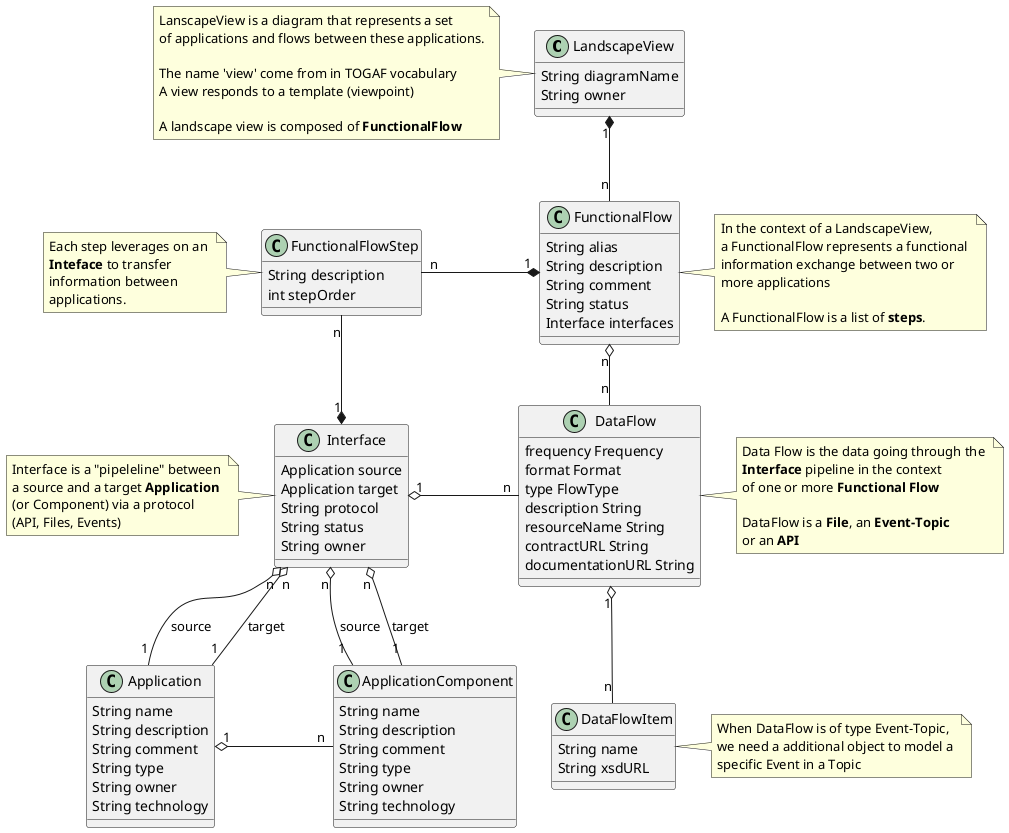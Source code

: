 @startuml
LandscapeView "1" *-down- "n" FunctionalFlow
FunctionalFlow "1" *-left- "n" FunctionalFlowStep  : \t\t\t
FunctionalFlowStep "n" --* "1" Interface
DataFlow "n" -left-o "1" Interface
DataFlow "1" o-down- "n" DataFlowItem
DataFlow "n" -up-o "n" FunctionalFlow

Interface "n" o-- "1" Application : source
Interface "n" o-- "1" Application : target
Interface "n" o-- "1" ApplicationComponent : source
Interface "n" o-- "1" ApplicationComponent : target

Application "1" o-right- "n" ApplicationComponent : \t\t\t



Class LandscapeView {
   String diagramName 
   String owner
}
note left of LandscapeView
  LanscapeView is a diagram that represents a set 
  of applications and flows between these applications.
  
  The name 'view' come from in TOGAF vocabulary
  A view responds to a template (viewpoint)

  A landscape view is composed of <b>FunctionalFlow</b>
end note 

Class FunctionalFlow {
   String alias
   String description
   String comment
   String status
	Interface interfaces
}
note right of FunctionalFlow
  In the context of a LandscapeView,
  a FunctionalFlow represents a functional 
  information exchange between two or 
  more applications
  
  A FunctionalFlow is a list of <b>steps</b>. 
end note 

Class FunctionalFlowStep {
   String description
   int stepOrder
}

note left of FunctionalFlowStep
  Each step leverages on an 
  <b>Inteface</b> to transfer 
  information between 
  applications.
end note

Class Interface {
   Application source
   Application target
   String protocol
   String status
   String owner
}
note left of Interface
   Interface is a "pipeleline" between 
   a source and a target <b>Application</b>
   (or Component) via a protocol 
   (API, Files, Events)
end note


Class Application {
   String name
   String description
   String comment
   String type
   String owner
   String technology
}

Class ApplicationComponent {
   String name
   String description
   String comment
   String type
   String owner
   String technology
}


Class DataFlow {
    frequency Frequency
    format Format
    type FlowType
    description String
    resourceName String
    contractURL String
    documentationURL String
}


note right of DataFlow
  Data Flow is the data going through the 
  <b>Interface</b> pipeline in the context 
  of one or more <b>Functional Flow</b>
  
  DataFlow is a <b>File</b>, an <b>Event-Topic</b> 
  or an <b>API</b>
end note 


Class DataFlowItem {
   String name
   String xsdURL
}

note right of DataFlowItem
   When DataFlow is of type Event-Topic, 
   we need a additional object to model a 
   specific Event in a Topic
end note
@enduml